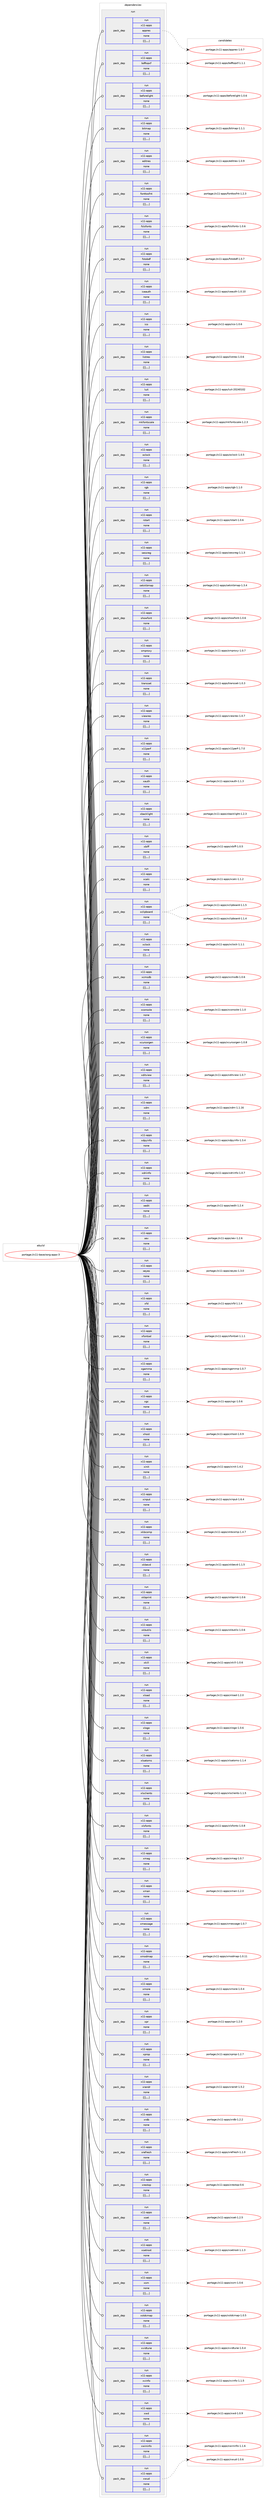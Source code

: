 digraph prolog {

# *************
# Graph options
# *************

newrank=true;
concentrate=true;
compound=true;
graph [rankdir=LR,fontname=Helvetica,fontsize=10,ranksep=1.5];#, ranksep=2.5, nodesep=0.2];
edge  [arrowhead=vee];
node  [fontname=Helvetica,fontsize=10];

# **********
# The ebuild
# **********

subgraph cluster_leftcol {
color=gray;
label=<<i>ebuild</i>>;
id [label="portage://x11-base/xorg-apps-3", color=red, width=4, href="../x11-base/xorg-apps-3.svg"];
}

# ****************
# The dependencies
# ****************

subgraph cluster_midcol {
color=gray;
label=<<i>dependencies</i>>;
subgraph cluster_compile {
fillcolor="#eeeeee";
style=filled;
label=<<i>compile</i>>;
}
subgraph cluster_compileandrun {
fillcolor="#eeeeee";
style=filled;
label=<<i>compile and run</i>>;
}
subgraph cluster_run {
fillcolor="#eeeeee";
style=filled;
label=<<i>run</i>>;
subgraph pack344546 {
dependency474247 [label=<<TABLE BORDER="0" CELLBORDER="1" CELLSPACING="0" CELLPADDING="4" WIDTH="220"><TR><TD ROWSPAN="6" CELLPADDING="30">pack_dep</TD></TR><TR><TD WIDTH="110">run</TD></TR><TR><TD>x11-apps</TD></TR><TR><TD>appres</TD></TR><TR><TD>none</TD></TR><TR><TD>[[],,,,]</TD></TR></TABLE>>, shape=none, color=blue];
}
id:e -> dependency474247:w [weight=20,style="solid",arrowhead="odot"];
subgraph pack344547 {
dependency474248 [label=<<TABLE BORDER="0" CELLBORDER="1" CELLSPACING="0" CELLPADDING="4" WIDTH="220"><TR><TD ROWSPAN="6" CELLPADDING="30">pack_dep</TD></TR><TR><TD WIDTH="110">run</TD></TR><TR><TD>x11-apps</TD></TR><TR><TD>bdftopcf</TD></TR><TR><TD>none</TD></TR><TR><TD>[[],,,,]</TD></TR></TABLE>>, shape=none, color=blue];
}
id:e -> dependency474248:w [weight=20,style="solid",arrowhead="odot"];
subgraph pack344548 {
dependency474249 [label=<<TABLE BORDER="0" CELLBORDER="1" CELLSPACING="0" CELLPADDING="4" WIDTH="220"><TR><TD ROWSPAN="6" CELLPADDING="30">pack_dep</TD></TR><TR><TD WIDTH="110">run</TD></TR><TR><TD>x11-apps</TD></TR><TR><TD>beforelight</TD></TR><TR><TD>none</TD></TR><TR><TD>[[],,,,]</TD></TR></TABLE>>, shape=none, color=blue];
}
id:e -> dependency474249:w [weight=20,style="solid",arrowhead="odot"];
subgraph pack344549 {
dependency474250 [label=<<TABLE BORDER="0" CELLBORDER="1" CELLSPACING="0" CELLPADDING="4" WIDTH="220"><TR><TD ROWSPAN="6" CELLPADDING="30">pack_dep</TD></TR><TR><TD WIDTH="110">run</TD></TR><TR><TD>x11-apps</TD></TR><TR><TD>bitmap</TD></TR><TR><TD>none</TD></TR><TR><TD>[[],,,,]</TD></TR></TABLE>>, shape=none, color=blue];
}
id:e -> dependency474250:w [weight=20,style="solid",arrowhead="odot"];
subgraph pack344550 {
dependency474251 [label=<<TABLE BORDER="0" CELLBORDER="1" CELLSPACING="0" CELLPADDING="4" WIDTH="220"><TR><TD ROWSPAN="6" CELLPADDING="30">pack_dep</TD></TR><TR><TD WIDTH="110">run</TD></TR><TR><TD>x11-apps</TD></TR><TR><TD>editres</TD></TR><TR><TD>none</TD></TR><TR><TD>[[],,,,]</TD></TR></TABLE>>, shape=none, color=blue];
}
id:e -> dependency474251:w [weight=20,style="solid",arrowhead="odot"];
subgraph pack344551 {
dependency474252 [label=<<TABLE BORDER="0" CELLBORDER="1" CELLSPACING="0" CELLPADDING="4" WIDTH="220"><TR><TD ROWSPAN="6" CELLPADDING="30">pack_dep</TD></TR><TR><TD WIDTH="110">run</TD></TR><TR><TD>x11-apps</TD></TR><TR><TD>fonttosfnt</TD></TR><TR><TD>none</TD></TR><TR><TD>[[],,,,]</TD></TR></TABLE>>, shape=none, color=blue];
}
id:e -> dependency474252:w [weight=20,style="solid",arrowhead="odot"];
subgraph pack344552 {
dependency474253 [label=<<TABLE BORDER="0" CELLBORDER="1" CELLSPACING="0" CELLPADDING="4" WIDTH="220"><TR><TD ROWSPAN="6" CELLPADDING="30">pack_dep</TD></TR><TR><TD WIDTH="110">run</TD></TR><TR><TD>x11-apps</TD></TR><TR><TD>fslsfonts</TD></TR><TR><TD>none</TD></TR><TR><TD>[[],,,,]</TD></TR></TABLE>>, shape=none, color=blue];
}
id:e -> dependency474253:w [weight=20,style="solid",arrowhead="odot"];
subgraph pack344553 {
dependency474254 [label=<<TABLE BORDER="0" CELLBORDER="1" CELLSPACING="0" CELLPADDING="4" WIDTH="220"><TR><TD ROWSPAN="6" CELLPADDING="30">pack_dep</TD></TR><TR><TD WIDTH="110">run</TD></TR><TR><TD>x11-apps</TD></TR><TR><TD>fstobdf</TD></TR><TR><TD>none</TD></TR><TR><TD>[[],,,,]</TD></TR></TABLE>>, shape=none, color=blue];
}
id:e -> dependency474254:w [weight=20,style="solid",arrowhead="odot"];
subgraph pack344554 {
dependency474255 [label=<<TABLE BORDER="0" CELLBORDER="1" CELLSPACING="0" CELLPADDING="4" WIDTH="220"><TR><TD ROWSPAN="6" CELLPADDING="30">pack_dep</TD></TR><TR><TD WIDTH="110">run</TD></TR><TR><TD>x11-apps</TD></TR><TR><TD>iceauth</TD></TR><TR><TD>none</TD></TR><TR><TD>[[],,,,]</TD></TR></TABLE>>, shape=none, color=blue];
}
id:e -> dependency474255:w [weight=20,style="solid",arrowhead="odot"];
subgraph pack344555 {
dependency474256 [label=<<TABLE BORDER="0" CELLBORDER="1" CELLSPACING="0" CELLPADDING="4" WIDTH="220"><TR><TD ROWSPAN="6" CELLPADDING="30">pack_dep</TD></TR><TR><TD WIDTH="110">run</TD></TR><TR><TD>x11-apps</TD></TR><TR><TD>ico</TD></TR><TR><TD>none</TD></TR><TR><TD>[[],,,,]</TD></TR></TABLE>>, shape=none, color=blue];
}
id:e -> dependency474256:w [weight=20,style="solid",arrowhead="odot"];
subgraph pack344556 {
dependency474257 [label=<<TABLE BORDER="0" CELLBORDER="1" CELLSPACING="0" CELLPADDING="4" WIDTH="220"><TR><TD ROWSPAN="6" CELLPADDING="30">pack_dep</TD></TR><TR><TD WIDTH="110">run</TD></TR><TR><TD>x11-apps</TD></TR><TR><TD>listres</TD></TR><TR><TD>none</TD></TR><TR><TD>[[],,,,]</TD></TR></TABLE>>, shape=none, color=blue];
}
id:e -> dependency474257:w [weight=20,style="solid",arrowhead="odot"];
subgraph pack344557 {
dependency474258 [label=<<TABLE BORDER="0" CELLBORDER="1" CELLSPACING="0" CELLPADDING="4" WIDTH="220"><TR><TD ROWSPAN="6" CELLPADDING="30">pack_dep</TD></TR><TR><TD WIDTH="110">run</TD></TR><TR><TD>x11-apps</TD></TR><TR><TD>luit</TD></TR><TR><TD>none</TD></TR><TR><TD>[[],,,,]</TD></TR></TABLE>>, shape=none, color=blue];
}
id:e -> dependency474258:w [weight=20,style="solid",arrowhead="odot"];
subgraph pack344558 {
dependency474259 [label=<<TABLE BORDER="0" CELLBORDER="1" CELLSPACING="0" CELLPADDING="4" WIDTH="220"><TR><TD ROWSPAN="6" CELLPADDING="30">pack_dep</TD></TR><TR><TD WIDTH="110">run</TD></TR><TR><TD>x11-apps</TD></TR><TR><TD>mkfontscale</TD></TR><TR><TD>none</TD></TR><TR><TD>[[],,,,]</TD></TR></TABLE>>, shape=none, color=blue];
}
id:e -> dependency474259:w [weight=20,style="solid",arrowhead="odot"];
subgraph pack344559 {
dependency474260 [label=<<TABLE BORDER="0" CELLBORDER="1" CELLSPACING="0" CELLPADDING="4" WIDTH="220"><TR><TD ROWSPAN="6" CELLPADDING="30">pack_dep</TD></TR><TR><TD WIDTH="110">run</TD></TR><TR><TD>x11-apps</TD></TR><TR><TD>oclock</TD></TR><TR><TD>none</TD></TR><TR><TD>[[],,,,]</TD></TR></TABLE>>, shape=none, color=blue];
}
id:e -> dependency474260:w [weight=20,style="solid",arrowhead="odot"];
subgraph pack344560 {
dependency474261 [label=<<TABLE BORDER="0" CELLBORDER="1" CELLSPACING="0" CELLPADDING="4" WIDTH="220"><TR><TD ROWSPAN="6" CELLPADDING="30">pack_dep</TD></TR><TR><TD WIDTH="110">run</TD></TR><TR><TD>x11-apps</TD></TR><TR><TD>rgb</TD></TR><TR><TD>none</TD></TR><TR><TD>[[],,,,]</TD></TR></TABLE>>, shape=none, color=blue];
}
id:e -> dependency474261:w [weight=20,style="solid",arrowhead="odot"];
subgraph pack344561 {
dependency474262 [label=<<TABLE BORDER="0" CELLBORDER="1" CELLSPACING="0" CELLPADDING="4" WIDTH="220"><TR><TD ROWSPAN="6" CELLPADDING="30">pack_dep</TD></TR><TR><TD WIDTH="110">run</TD></TR><TR><TD>x11-apps</TD></TR><TR><TD>rstart</TD></TR><TR><TD>none</TD></TR><TR><TD>[[],,,,]</TD></TR></TABLE>>, shape=none, color=blue];
}
id:e -> dependency474262:w [weight=20,style="solid",arrowhead="odot"];
subgraph pack344562 {
dependency474263 [label=<<TABLE BORDER="0" CELLBORDER="1" CELLSPACING="0" CELLPADDING="4" WIDTH="220"><TR><TD ROWSPAN="6" CELLPADDING="30">pack_dep</TD></TR><TR><TD WIDTH="110">run</TD></TR><TR><TD>x11-apps</TD></TR><TR><TD>sessreg</TD></TR><TR><TD>none</TD></TR><TR><TD>[[],,,,]</TD></TR></TABLE>>, shape=none, color=blue];
}
id:e -> dependency474263:w [weight=20,style="solid",arrowhead="odot"];
subgraph pack344563 {
dependency474264 [label=<<TABLE BORDER="0" CELLBORDER="1" CELLSPACING="0" CELLPADDING="4" WIDTH="220"><TR><TD ROWSPAN="6" CELLPADDING="30">pack_dep</TD></TR><TR><TD WIDTH="110">run</TD></TR><TR><TD>x11-apps</TD></TR><TR><TD>setxkbmap</TD></TR><TR><TD>none</TD></TR><TR><TD>[[],,,,]</TD></TR></TABLE>>, shape=none, color=blue];
}
id:e -> dependency474264:w [weight=20,style="solid",arrowhead="odot"];
subgraph pack344564 {
dependency474265 [label=<<TABLE BORDER="0" CELLBORDER="1" CELLSPACING="0" CELLPADDING="4" WIDTH="220"><TR><TD ROWSPAN="6" CELLPADDING="30">pack_dep</TD></TR><TR><TD WIDTH="110">run</TD></TR><TR><TD>x11-apps</TD></TR><TR><TD>showfont</TD></TR><TR><TD>none</TD></TR><TR><TD>[[],,,,]</TD></TR></TABLE>>, shape=none, color=blue];
}
id:e -> dependency474265:w [weight=20,style="solid",arrowhead="odot"];
subgraph pack344565 {
dependency474266 [label=<<TABLE BORDER="0" CELLBORDER="1" CELLSPACING="0" CELLPADDING="4" WIDTH="220"><TR><TD ROWSPAN="6" CELLPADDING="30">pack_dep</TD></TR><TR><TD WIDTH="110">run</TD></TR><TR><TD>x11-apps</TD></TR><TR><TD>smproxy</TD></TR><TR><TD>none</TD></TR><TR><TD>[[],,,,]</TD></TR></TABLE>>, shape=none, color=blue];
}
id:e -> dependency474266:w [weight=20,style="solid",arrowhead="odot"];
subgraph pack344566 {
dependency474267 [label=<<TABLE BORDER="0" CELLBORDER="1" CELLSPACING="0" CELLPADDING="4" WIDTH="220"><TR><TD ROWSPAN="6" CELLPADDING="30">pack_dep</TD></TR><TR><TD WIDTH="110">run</TD></TR><TR><TD>x11-apps</TD></TR><TR><TD>transset</TD></TR><TR><TD>none</TD></TR><TR><TD>[[],,,,]</TD></TR></TABLE>>, shape=none, color=blue];
}
id:e -> dependency474267:w [weight=20,style="solid",arrowhead="odot"];
subgraph pack344567 {
dependency474268 [label=<<TABLE BORDER="0" CELLBORDER="1" CELLSPACING="0" CELLPADDING="4" WIDTH="220"><TR><TD ROWSPAN="6" CELLPADDING="30">pack_dep</TD></TR><TR><TD WIDTH="110">run</TD></TR><TR><TD>x11-apps</TD></TR><TR><TD>viewres</TD></TR><TR><TD>none</TD></TR><TR><TD>[[],,,,]</TD></TR></TABLE>>, shape=none, color=blue];
}
id:e -> dependency474268:w [weight=20,style="solid",arrowhead="odot"];
subgraph pack344568 {
dependency474269 [label=<<TABLE BORDER="0" CELLBORDER="1" CELLSPACING="0" CELLPADDING="4" WIDTH="220"><TR><TD ROWSPAN="6" CELLPADDING="30">pack_dep</TD></TR><TR><TD WIDTH="110">run</TD></TR><TR><TD>x11-apps</TD></TR><TR><TD>x11perf</TD></TR><TR><TD>none</TD></TR><TR><TD>[[],,,,]</TD></TR></TABLE>>, shape=none, color=blue];
}
id:e -> dependency474269:w [weight=20,style="solid",arrowhead="odot"];
subgraph pack344569 {
dependency474270 [label=<<TABLE BORDER="0" CELLBORDER="1" CELLSPACING="0" CELLPADDING="4" WIDTH="220"><TR><TD ROWSPAN="6" CELLPADDING="30">pack_dep</TD></TR><TR><TD WIDTH="110">run</TD></TR><TR><TD>x11-apps</TD></TR><TR><TD>xauth</TD></TR><TR><TD>none</TD></TR><TR><TD>[[],,,,]</TD></TR></TABLE>>, shape=none, color=blue];
}
id:e -> dependency474270:w [weight=20,style="solid",arrowhead="odot"];
subgraph pack344570 {
dependency474271 [label=<<TABLE BORDER="0" CELLBORDER="1" CELLSPACING="0" CELLPADDING="4" WIDTH="220"><TR><TD ROWSPAN="6" CELLPADDING="30">pack_dep</TD></TR><TR><TD WIDTH="110">run</TD></TR><TR><TD>x11-apps</TD></TR><TR><TD>xbacklight</TD></TR><TR><TD>none</TD></TR><TR><TD>[[],,,,]</TD></TR></TABLE>>, shape=none, color=blue];
}
id:e -> dependency474271:w [weight=20,style="solid",arrowhead="odot"];
subgraph pack344571 {
dependency474272 [label=<<TABLE BORDER="0" CELLBORDER="1" CELLSPACING="0" CELLPADDING="4" WIDTH="220"><TR><TD ROWSPAN="6" CELLPADDING="30">pack_dep</TD></TR><TR><TD WIDTH="110">run</TD></TR><TR><TD>x11-apps</TD></TR><TR><TD>xbiff</TD></TR><TR><TD>none</TD></TR><TR><TD>[[],,,,]</TD></TR></TABLE>>, shape=none, color=blue];
}
id:e -> dependency474272:w [weight=20,style="solid",arrowhead="odot"];
subgraph pack344572 {
dependency474273 [label=<<TABLE BORDER="0" CELLBORDER="1" CELLSPACING="0" CELLPADDING="4" WIDTH="220"><TR><TD ROWSPAN="6" CELLPADDING="30">pack_dep</TD></TR><TR><TD WIDTH="110">run</TD></TR><TR><TD>x11-apps</TD></TR><TR><TD>xcalc</TD></TR><TR><TD>none</TD></TR><TR><TD>[[],,,,]</TD></TR></TABLE>>, shape=none, color=blue];
}
id:e -> dependency474273:w [weight=20,style="solid",arrowhead="odot"];
subgraph pack344573 {
dependency474274 [label=<<TABLE BORDER="0" CELLBORDER="1" CELLSPACING="0" CELLPADDING="4" WIDTH="220"><TR><TD ROWSPAN="6" CELLPADDING="30">pack_dep</TD></TR><TR><TD WIDTH="110">run</TD></TR><TR><TD>x11-apps</TD></TR><TR><TD>xclipboard</TD></TR><TR><TD>none</TD></TR><TR><TD>[[],,,,]</TD></TR></TABLE>>, shape=none, color=blue];
}
id:e -> dependency474274:w [weight=20,style="solid",arrowhead="odot"];
subgraph pack344574 {
dependency474275 [label=<<TABLE BORDER="0" CELLBORDER="1" CELLSPACING="0" CELLPADDING="4" WIDTH="220"><TR><TD ROWSPAN="6" CELLPADDING="30">pack_dep</TD></TR><TR><TD WIDTH="110">run</TD></TR><TR><TD>x11-apps</TD></TR><TR><TD>xclock</TD></TR><TR><TD>none</TD></TR><TR><TD>[[],,,,]</TD></TR></TABLE>>, shape=none, color=blue];
}
id:e -> dependency474275:w [weight=20,style="solid",arrowhead="odot"];
subgraph pack344575 {
dependency474276 [label=<<TABLE BORDER="0" CELLBORDER="1" CELLSPACING="0" CELLPADDING="4" WIDTH="220"><TR><TD ROWSPAN="6" CELLPADDING="30">pack_dep</TD></TR><TR><TD WIDTH="110">run</TD></TR><TR><TD>x11-apps</TD></TR><TR><TD>xcmsdb</TD></TR><TR><TD>none</TD></TR><TR><TD>[[],,,,]</TD></TR></TABLE>>, shape=none, color=blue];
}
id:e -> dependency474276:w [weight=20,style="solid",arrowhead="odot"];
subgraph pack344576 {
dependency474277 [label=<<TABLE BORDER="0" CELLBORDER="1" CELLSPACING="0" CELLPADDING="4" WIDTH="220"><TR><TD ROWSPAN="6" CELLPADDING="30">pack_dep</TD></TR><TR><TD WIDTH="110">run</TD></TR><TR><TD>x11-apps</TD></TR><TR><TD>xconsole</TD></TR><TR><TD>none</TD></TR><TR><TD>[[],,,,]</TD></TR></TABLE>>, shape=none, color=blue];
}
id:e -> dependency474277:w [weight=20,style="solid",arrowhead="odot"];
subgraph pack344577 {
dependency474278 [label=<<TABLE BORDER="0" CELLBORDER="1" CELLSPACING="0" CELLPADDING="4" WIDTH="220"><TR><TD ROWSPAN="6" CELLPADDING="30">pack_dep</TD></TR><TR><TD WIDTH="110">run</TD></TR><TR><TD>x11-apps</TD></TR><TR><TD>xcursorgen</TD></TR><TR><TD>none</TD></TR><TR><TD>[[],,,,]</TD></TR></TABLE>>, shape=none, color=blue];
}
id:e -> dependency474278:w [weight=20,style="solid",arrowhead="odot"];
subgraph pack344578 {
dependency474279 [label=<<TABLE BORDER="0" CELLBORDER="1" CELLSPACING="0" CELLPADDING="4" WIDTH="220"><TR><TD ROWSPAN="6" CELLPADDING="30">pack_dep</TD></TR><TR><TD WIDTH="110">run</TD></TR><TR><TD>x11-apps</TD></TR><TR><TD>xditview</TD></TR><TR><TD>none</TD></TR><TR><TD>[[],,,,]</TD></TR></TABLE>>, shape=none, color=blue];
}
id:e -> dependency474279:w [weight=20,style="solid",arrowhead="odot"];
subgraph pack344579 {
dependency474280 [label=<<TABLE BORDER="0" CELLBORDER="1" CELLSPACING="0" CELLPADDING="4" WIDTH="220"><TR><TD ROWSPAN="6" CELLPADDING="30">pack_dep</TD></TR><TR><TD WIDTH="110">run</TD></TR><TR><TD>x11-apps</TD></TR><TR><TD>xdm</TD></TR><TR><TD>none</TD></TR><TR><TD>[[],,,,]</TD></TR></TABLE>>, shape=none, color=blue];
}
id:e -> dependency474280:w [weight=20,style="solid",arrowhead="odot"];
subgraph pack344580 {
dependency474281 [label=<<TABLE BORDER="0" CELLBORDER="1" CELLSPACING="0" CELLPADDING="4" WIDTH="220"><TR><TD ROWSPAN="6" CELLPADDING="30">pack_dep</TD></TR><TR><TD WIDTH="110">run</TD></TR><TR><TD>x11-apps</TD></TR><TR><TD>xdpyinfo</TD></TR><TR><TD>none</TD></TR><TR><TD>[[],,,,]</TD></TR></TABLE>>, shape=none, color=blue];
}
id:e -> dependency474281:w [weight=20,style="solid",arrowhead="odot"];
subgraph pack344581 {
dependency474282 [label=<<TABLE BORDER="0" CELLBORDER="1" CELLSPACING="0" CELLPADDING="4" WIDTH="220"><TR><TD ROWSPAN="6" CELLPADDING="30">pack_dep</TD></TR><TR><TD WIDTH="110">run</TD></TR><TR><TD>x11-apps</TD></TR><TR><TD>xdriinfo</TD></TR><TR><TD>none</TD></TR><TR><TD>[[],,,,]</TD></TR></TABLE>>, shape=none, color=blue];
}
id:e -> dependency474282:w [weight=20,style="solid",arrowhead="odot"];
subgraph pack344582 {
dependency474283 [label=<<TABLE BORDER="0" CELLBORDER="1" CELLSPACING="0" CELLPADDING="4" WIDTH="220"><TR><TD ROWSPAN="6" CELLPADDING="30">pack_dep</TD></TR><TR><TD WIDTH="110">run</TD></TR><TR><TD>x11-apps</TD></TR><TR><TD>xedit</TD></TR><TR><TD>none</TD></TR><TR><TD>[[],,,,]</TD></TR></TABLE>>, shape=none, color=blue];
}
id:e -> dependency474283:w [weight=20,style="solid",arrowhead="odot"];
subgraph pack344583 {
dependency474284 [label=<<TABLE BORDER="0" CELLBORDER="1" CELLSPACING="0" CELLPADDING="4" WIDTH="220"><TR><TD ROWSPAN="6" CELLPADDING="30">pack_dep</TD></TR><TR><TD WIDTH="110">run</TD></TR><TR><TD>x11-apps</TD></TR><TR><TD>xev</TD></TR><TR><TD>none</TD></TR><TR><TD>[[],,,,]</TD></TR></TABLE>>, shape=none, color=blue];
}
id:e -> dependency474284:w [weight=20,style="solid",arrowhead="odot"];
subgraph pack344584 {
dependency474285 [label=<<TABLE BORDER="0" CELLBORDER="1" CELLSPACING="0" CELLPADDING="4" WIDTH="220"><TR><TD ROWSPAN="6" CELLPADDING="30">pack_dep</TD></TR><TR><TD WIDTH="110">run</TD></TR><TR><TD>x11-apps</TD></TR><TR><TD>xeyes</TD></TR><TR><TD>none</TD></TR><TR><TD>[[],,,,]</TD></TR></TABLE>>, shape=none, color=blue];
}
id:e -> dependency474285:w [weight=20,style="solid",arrowhead="odot"];
subgraph pack344585 {
dependency474286 [label=<<TABLE BORDER="0" CELLBORDER="1" CELLSPACING="0" CELLPADDING="4" WIDTH="220"><TR><TD ROWSPAN="6" CELLPADDING="30">pack_dep</TD></TR><TR><TD WIDTH="110">run</TD></TR><TR><TD>x11-apps</TD></TR><TR><TD>xfd</TD></TR><TR><TD>none</TD></TR><TR><TD>[[],,,,]</TD></TR></TABLE>>, shape=none, color=blue];
}
id:e -> dependency474286:w [weight=20,style="solid",arrowhead="odot"];
subgraph pack344586 {
dependency474287 [label=<<TABLE BORDER="0" CELLBORDER="1" CELLSPACING="0" CELLPADDING="4" WIDTH="220"><TR><TD ROWSPAN="6" CELLPADDING="30">pack_dep</TD></TR><TR><TD WIDTH="110">run</TD></TR><TR><TD>x11-apps</TD></TR><TR><TD>xfontsel</TD></TR><TR><TD>none</TD></TR><TR><TD>[[],,,,]</TD></TR></TABLE>>, shape=none, color=blue];
}
id:e -> dependency474287:w [weight=20,style="solid",arrowhead="odot"];
subgraph pack344587 {
dependency474288 [label=<<TABLE BORDER="0" CELLBORDER="1" CELLSPACING="0" CELLPADDING="4" WIDTH="220"><TR><TD ROWSPAN="6" CELLPADDING="30">pack_dep</TD></TR><TR><TD WIDTH="110">run</TD></TR><TR><TD>x11-apps</TD></TR><TR><TD>xgamma</TD></TR><TR><TD>none</TD></TR><TR><TD>[[],,,,]</TD></TR></TABLE>>, shape=none, color=blue];
}
id:e -> dependency474288:w [weight=20,style="solid",arrowhead="odot"];
subgraph pack344588 {
dependency474289 [label=<<TABLE BORDER="0" CELLBORDER="1" CELLSPACING="0" CELLPADDING="4" WIDTH="220"><TR><TD ROWSPAN="6" CELLPADDING="30">pack_dep</TD></TR><TR><TD WIDTH="110">run</TD></TR><TR><TD>x11-apps</TD></TR><TR><TD>xgc</TD></TR><TR><TD>none</TD></TR><TR><TD>[[],,,,]</TD></TR></TABLE>>, shape=none, color=blue];
}
id:e -> dependency474289:w [weight=20,style="solid",arrowhead="odot"];
subgraph pack344589 {
dependency474290 [label=<<TABLE BORDER="0" CELLBORDER="1" CELLSPACING="0" CELLPADDING="4" WIDTH="220"><TR><TD ROWSPAN="6" CELLPADDING="30">pack_dep</TD></TR><TR><TD WIDTH="110">run</TD></TR><TR><TD>x11-apps</TD></TR><TR><TD>xhost</TD></TR><TR><TD>none</TD></TR><TR><TD>[[],,,,]</TD></TR></TABLE>>, shape=none, color=blue];
}
id:e -> dependency474290:w [weight=20,style="solid",arrowhead="odot"];
subgraph pack344590 {
dependency474291 [label=<<TABLE BORDER="0" CELLBORDER="1" CELLSPACING="0" CELLPADDING="4" WIDTH="220"><TR><TD ROWSPAN="6" CELLPADDING="30">pack_dep</TD></TR><TR><TD WIDTH="110">run</TD></TR><TR><TD>x11-apps</TD></TR><TR><TD>xinit</TD></TR><TR><TD>none</TD></TR><TR><TD>[[],,,,]</TD></TR></TABLE>>, shape=none, color=blue];
}
id:e -> dependency474291:w [weight=20,style="solid",arrowhead="odot"];
subgraph pack344591 {
dependency474292 [label=<<TABLE BORDER="0" CELLBORDER="1" CELLSPACING="0" CELLPADDING="4" WIDTH="220"><TR><TD ROWSPAN="6" CELLPADDING="30">pack_dep</TD></TR><TR><TD WIDTH="110">run</TD></TR><TR><TD>x11-apps</TD></TR><TR><TD>xinput</TD></TR><TR><TD>none</TD></TR><TR><TD>[[],,,,]</TD></TR></TABLE>>, shape=none, color=blue];
}
id:e -> dependency474292:w [weight=20,style="solid",arrowhead="odot"];
subgraph pack344592 {
dependency474293 [label=<<TABLE BORDER="0" CELLBORDER="1" CELLSPACING="0" CELLPADDING="4" WIDTH="220"><TR><TD ROWSPAN="6" CELLPADDING="30">pack_dep</TD></TR><TR><TD WIDTH="110">run</TD></TR><TR><TD>x11-apps</TD></TR><TR><TD>xkbcomp</TD></TR><TR><TD>none</TD></TR><TR><TD>[[],,,,]</TD></TR></TABLE>>, shape=none, color=blue];
}
id:e -> dependency474293:w [weight=20,style="solid",arrowhead="odot"];
subgraph pack344593 {
dependency474294 [label=<<TABLE BORDER="0" CELLBORDER="1" CELLSPACING="0" CELLPADDING="4" WIDTH="220"><TR><TD ROWSPAN="6" CELLPADDING="30">pack_dep</TD></TR><TR><TD WIDTH="110">run</TD></TR><TR><TD>x11-apps</TD></TR><TR><TD>xkbevd</TD></TR><TR><TD>none</TD></TR><TR><TD>[[],,,,]</TD></TR></TABLE>>, shape=none, color=blue];
}
id:e -> dependency474294:w [weight=20,style="solid",arrowhead="odot"];
subgraph pack344594 {
dependency474295 [label=<<TABLE BORDER="0" CELLBORDER="1" CELLSPACING="0" CELLPADDING="4" WIDTH="220"><TR><TD ROWSPAN="6" CELLPADDING="30">pack_dep</TD></TR><TR><TD WIDTH="110">run</TD></TR><TR><TD>x11-apps</TD></TR><TR><TD>xkbprint</TD></TR><TR><TD>none</TD></TR><TR><TD>[[],,,,]</TD></TR></TABLE>>, shape=none, color=blue];
}
id:e -> dependency474295:w [weight=20,style="solid",arrowhead="odot"];
subgraph pack344595 {
dependency474296 [label=<<TABLE BORDER="0" CELLBORDER="1" CELLSPACING="0" CELLPADDING="4" WIDTH="220"><TR><TD ROWSPAN="6" CELLPADDING="30">pack_dep</TD></TR><TR><TD WIDTH="110">run</TD></TR><TR><TD>x11-apps</TD></TR><TR><TD>xkbutils</TD></TR><TR><TD>none</TD></TR><TR><TD>[[],,,,]</TD></TR></TABLE>>, shape=none, color=blue];
}
id:e -> dependency474296:w [weight=20,style="solid",arrowhead="odot"];
subgraph pack344596 {
dependency474297 [label=<<TABLE BORDER="0" CELLBORDER="1" CELLSPACING="0" CELLPADDING="4" WIDTH="220"><TR><TD ROWSPAN="6" CELLPADDING="30">pack_dep</TD></TR><TR><TD WIDTH="110">run</TD></TR><TR><TD>x11-apps</TD></TR><TR><TD>xkill</TD></TR><TR><TD>none</TD></TR><TR><TD>[[],,,,]</TD></TR></TABLE>>, shape=none, color=blue];
}
id:e -> dependency474297:w [weight=20,style="solid",arrowhead="odot"];
subgraph pack344597 {
dependency474298 [label=<<TABLE BORDER="0" CELLBORDER="1" CELLSPACING="0" CELLPADDING="4" WIDTH="220"><TR><TD ROWSPAN="6" CELLPADDING="30">pack_dep</TD></TR><TR><TD WIDTH="110">run</TD></TR><TR><TD>x11-apps</TD></TR><TR><TD>xload</TD></TR><TR><TD>none</TD></TR><TR><TD>[[],,,,]</TD></TR></TABLE>>, shape=none, color=blue];
}
id:e -> dependency474298:w [weight=20,style="solid",arrowhead="odot"];
subgraph pack344598 {
dependency474299 [label=<<TABLE BORDER="0" CELLBORDER="1" CELLSPACING="0" CELLPADDING="4" WIDTH="220"><TR><TD ROWSPAN="6" CELLPADDING="30">pack_dep</TD></TR><TR><TD WIDTH="110">run</TD></TR><TR><TD>x11-apps</TD></TR><TR><TD>xlogo</TD></TR><TR><TD>none</TD></TR><TR><TD>[[],,,,]</TD></TR></TABLE>>, shape=none, color=blue];
}
id:e -> dependency474299:w [weight=20,style="solid",arrowhead="odot"];
subgraph pack344599 {
dependency474300 [label=<<TABLE BORDER="0" CELLBORDER="1" CELLSPACING="0" CELLPADDING="4" WIDTH="220"><TR><TD ROWSPAN="6" CELLPADDING="30">pack_dep</TD></TR><TR><TD WIDTH="110">run</TD></TR><TR><TD>x11-apps</TD></TR><TR><TD>xlsatoms</TD></TR><TR><TD>none</TD></TR><TR><TD>[[],,,,]</TD></TR></TABLE>>, shape=none, color=blue];
}
id:e -> dependency474300:w [weight=20,style="solid",arrowhead="odot"];
subgraph pack344600 {
dependency474301 [label=<<TABLE BORDER="0" CELLBORDER="1" CELLSPACING="0" CELLPADDING="4" WIDTH="220"><TR><TD ROWSPAN="6" CELLPADDING="30">pack_dep</TD></TR><TR><TD WIDTH="110">run</TD></TR><TR><TD>x11-apps</TD></TR><TR><TD>xlsclients</TD></TR><TR><TD>none</TD></TR><TR><TD>[[],,,,]</TD></TR></TABLE>>, shape=none, color=blue];
}
id:e -> dependency474301:w [weight=20,style="solid",arrowhead="odot"];
subgraph pack344601 {
dependency474302 [label=<<TABLE BORDER="0" CELLBORDER="1" CELLSPACING="0" CELLPADDING="4" WIDTH="220"><TR><TD ROWSPAN="6" CELLPADDING="30">pack_dep</TD></TR><TR><TD WIDTH="110">run</TD></TR><TR><TD>x11-apps</TD></TR><TR><TD>xlsfonts</TD></TR><TR><TD>none</TD></TR><TR><TD>[[],,,,]</TD></TR></TABLE>>, shape=none, color=blue];
}
id:e -> dependency474302:w [weight=20,style="solid",arrowhead="odot"];
subgraph pack344602 {
dependency474303 [label=<<TABLE BORDER="0" CELLBORDER="1" CELLSPACING="0" CELLPADDING="4" WIDTH="220"><TR><TD ROWSPAN="6" CELLPADDING="30">pack_dep</TD></TR><TR><TD WIDTH="110">run</TD></TR><TR><TD>x11-apps</TD></TR><TR><TD>xmag</TD></TR><TR><TD>none</TD></TR><TR><TD>[[],,,,]</TD></TR></TABLE>>, shape=none, color=blue];
}
id:e -> dependency474303:w [weight=20,style="solid",arrowhead="odot"];
subgraph pack344603 {
dependency474304 [label=<<TABLE BORDER="0" CELLBORDER="1" CELLSPACING="0" CELLPADDING="4" WIDTH="220"><TR><TD ROWSPAN="6" CELLPADDING="30">pack_dep</TD></TR><TR><TD WIDTH="110">run</TD></TR><TR><TD>x11-apps</TD></TR><TR><TD>xman</TD></TR><TR><TD>none</TD></TR><TR><TD>[[],,,,]</TD></TR></TABLE>>, shape=none, color=blue];
}
id:e -> dependency474304:w [weight=20,style="solid",arrowhead="odot"];
subgraph pack344604 {
dependency474305 [label=<<TABLE BORDER="0" CELLBORDER="1" CELLSPACING="0" CELLPADDING="4" WIDTH="220"><TR><TD ROWSPAN="6" CELLPADDING="30">pack_dep</TD></TR><TR><TD WIDTH="110">run</TD></TR><TR><TD>x11-apps</TD></TR><TR><TD>xmessage</TD></TR><TR><TD>none</TD></TR><TR><TD>[[],,,,]</TD></TR></TABLE>>, shape=none, color=blue];
}
id:e -> dependency474305:w [weight=20,style="solid",arrowhead="odot"];
subgraph pack344605 {
dependency474306 [label=<<TABLE BORDER="0" CELLBORDER="1" CELLSPACING="0" CELLPADDING="4" WIDTH="220"><TR><TD ROWSPAN="6" CELLPADDING="30">pack_dep</TD></TR><TR><TD WIDTH="110">run</TD></TR><TR><TD>x11-apps</TD></TR><TR><TD>xmodmap</TD></TR><TR><TD>none</TD></TR><TR><TD>[[],,,,]</TD></TR></TABLE>>, shape=none, color=blue];
}
id:e -> dependency474306:w [weight=20,style="solid",arrowhead="odot"];
subgraph pack344606 {
dependency474307 [label=<<TABLE BORDER="0" CELLBORDER="1" CELLSPACING="0" CELLPADDING="4" WIDTH="220"><TR><TD ROWSPAN="6" CELLPADDING="30">pack_dep</TD></TR><TR><TD WIDTH="110">run</TD></TR><TR><TD>x11-apps</TD></TR><TR><TD>xmore</TD></TR><TR><TD>none</TD></TR><TR><TD>[[],,,,]</TD></TR></TABLE>>, shape=none, color=blue];
}
id:e -> dependency474307:w [weight=20,style="solid",arrowhead="odot"];
subgraph pack344607 {
dependency474308 [label=<<TABLE BORDER="0" CELLBORDER="1" CELLSPACING="0" CELLPADDING="4" WIDTH="220"><TR><TD ROWSPAN="6" CELLPADDING="30">pack_dep</TD></TR><TR><TD WIDTH="110">run</TD></TR><TR><TD>x11-apps</TD></TR><TR><TD>xpr</TD></TR><TR><TD>none</TD></TR><TR><TD>[[],,,,]</TD></TR></TABLE>>, shape=none, color=blue];
}
id:e -> dependency474308:w [weight=20,style="solid",arrowhead="odot"];
subgraph pack344608 {
dependency474309 [label=<<TABLE BORDER="0" CELLBORDER="1" CELLSPACING="0" CELLPADDING="4" WIDTH="220"><TR><TD ROWSPAN="6" CELLPADDING="30">pack_dep</TD></TR><TR><TD WIDTH="110">run</TD></TR><TR><TD>x11-apps</TD></TR><TR><TD>xprop</TD></TR><TR><TD>none</TD></TR><TR><TD>[[],,,,]</TD></TR></TABLE>>, shape=none, color=blue];
}
id:e -> dependency474309:w [weight=20,style="solid",arrowhead="odot"];
subgraph pack344609 {
dependency474310 [label=<<TABLE BORDER="0" CELLBORDER="1" CELLSPACING="0" CELLPADDING="4" WIDTH="220"><TR><TD ROWSPAN="6" CELLPADDING="30">pack_dep</TD></TR><TR><TD WIDTH="110">run</TD></TR><TR><TD>x11-apps</TD></TR><TR><TD>xrandr</TD></TR><TR><TD>none</TD></TR><TR><TD>[[],,,,]</TD></TR></TABLE>>, shape=none, color=blue];
}
id:e -> dependency474310:w [weight=20,style="solid",arrowhead="odot"];
subgraph pack344610 {
dependency474311 [label=<<TABLE BORDER="0" CELLBORDER="1" CELLSPACING="0" CELLPADDING="4" WIDTH="220"><TR><TD ROWSPAN="6" CELLPADDING="30">pack_dep</TD></TR><TR><TD WIDTH="110">run</TD></TR><TR><TD>x11-apps</TD></TR><TR><TD>xrdb</TD></TR><TR><TD>none</TD></TR><TR><TD>[[],,,,]</TD></TR></TABLE>>, shape=none, color=blue];
}
id:e -> dependency474311:w [weight=20,style="solid",arrowhead="odot"];
subgraph pack344611 {
dependency474312 [label=<<TABLE BORDER="0" CELLBORDER="1" CELLSPACING="0" CELLPADDING="4" WIDTH="220"><TR><TD ROWSPAN="6" CELLPADDING="30">pack_dep</TD></TR><TR><TD WIDTH="110">run</TD></TR><TR><TD>x11-apps</TD></TR><TR><TD>xrefresh</TD></TR><TR><TD>none</TD></TR><TR><TD>[[],,,,]</TD></TR></TABLE>>, shape=none, color=blue];
}
id:e -> dependency474312:w [weight=20,style="solid",arrowhead="odot"];
subgraph pack344612 {
dependency474313 [label=<<TABLE BORDER="0" CELLBORDER="1" CELLSPACING="0" CELLPADDING="4" WIDTH="220"><TR><TD ROWSPAN="6" CELLPADDING="30">pack_dep</TD></TR><TR><TD WIDTH="110">run</TD></TR><TR><TD>x11-apps</TD></TR><TR><TD>xrestop</TD></TR><TR><TD>none</TD></TR><TR><TD>[[],,,,]</TD></TR></TABLE>>, shape=none, color=blue];
}
id:e -> dependency474313:w [weight=20,style="solid",arrowhead="odot"];
subgraph pack344613 {
dependency474314 [label=<<TABLE BORDER="0" CELLBORDER="1" CELLSPACING="0" CELLPADDING="4" WIDTH="220"><TR><TD ROWSPAN="6" CELLPADDING="30">pack_dep</TD></TR><TR><TD WIDTH="110">run</TD></TR><TR><TD>x11-apps</TD></TR><TR><TD>xset</TD></TR><TR><TD>none</TD></TR><TR><TD>[[],,,,]</TD></TR></TABLE>>, shape=none, color=blue];
}
id:e -> dependency474314:w [weight=20,style="solid",arrowhead="odot"];
subgraph pack344614 {
dependency474315 [label=<<TABLE BORDER="0" CELLBORDER="1" CELLSPACING="0" CELLPADDING="4" WIDTH="220"><TR><TD ROWSPAN="6" CELLPADDING="30">pack_dep</TD></TR><TR><TD WIDTH="110">run</TD></TR><TR><TD>x11-apps</TD></TR><TR><TD>xsetroot</TD></TR><TR><TD>none</TD></TR><TR><TD>[[],,,,]</TD></TR></TABLE>>, shape=none, color=blue];
}
id:e -> dependency474315:w [weight=20,style="solid",arrowhead="odot"];
subgraph pack344615 {
dependency474316 [label=<<TABLE BORDER="0" CELLBORDER="1" CELLSPACING="0" CELLPADDING="4" WIDTH="220"><TR><TD ROWSPAN="6" CELLPADDING="30">pack_dep</TD></TR><TR><TD WIDTH="110">run</TD></TR><TR><TD>x11-apps</TD></TR><TR><TD>xsm</TD></TR><TR><TD>none</TD></TR><TR><TD>[[],,,,]</TD></TR></TABLE>>, shape=none, color=blue];
}
id:e -> dependency474316:w [weight=20,style="solid",arrowhead="odot"];
subgraph pack344616 {
dependency474317 [label=<<TABLE BORDER="0" CELLBORDER="1" CELLSPACING="0" CELLPADDING="4" WIDTH="220"><TR><TD ROWSPAN="6" CELLPADDING="30">pack_dep</TD></TR><TR><TD WIDTH="110">run</TD></TR><TR><TD>x11-apps</TD></TR><TR><TD>xstdcmap</TD></TR><TR><TD>none</TD></TR><TR><TD>[[],,,,]</TD></TR></TABLE>>, shape=none, color=blue];
}
id:e -> dependency474317:w [weight=20,style="solid",arrowhead="odot"];
subgraph pack344617 {
dependency474318 [label=<<TABLE BORDER="0" CELLBORDER="1" CELLSPACING="0" CELLPADDING="4" WIDTH="220"><TR><TD ROWSPAN="6" CELLPADDING="30">pack_dep</TD></TR><TR><TD WIDTH="110">run</TD></TR><TR><TD>x11-apps</TD></TR><TR><TD>xvidtune</TD></TR><TR><TD>none</TD></TR><TR><TD>[[],,,,]</TD></TR></TABLE>>, shape=none, color=blue];
}
id:e -> dependency474318:w [weight=20,style="solid",arrowhead="odot"];
subgraph pack344618 {
dependency474319 [label=<<TABLE BORDER="0" CELLBORDER="1" CELLSPACING="0" CELLPADDING="4" WIDTH="220"><TR><TD ROWSPAN="6" CELLPADDING="30">pack_dep</TD></TR><TR><TD WIDTH="110">run</TD></TR><TR><TD>x11-apps</TD></TR><TR><TD>xvinfo</TD></TR><TR><TD>none</TD></TR><TR><TD>[[],,,,]</TD></TR></TABLE>>, shape=none, color=blue];
}
id:e -> dependency474319:w [weight=20,style="solid",arrowhead="odot"];
subgraph pack344619 {
dependency474320 [label=<<TABLE BORDER="0" CELLBORDER="1" CELLSPACING="0" CELLPADDING="4" WIDTH="220"><TR><TD ROWSPAN="6" CELLPADDING="30">pack_dep</TD></TR><TR><TD WIDTH="110">run</TD></TR><TR><TD>x11-apps</TD></TR><TR><TD>xwd</TD></TR><TR><TD>none</TD></TR><TR><TD>[[],,,,]</TD></TR></TABLE>>, shape=none, color=blue];
}
id:e -> dependency474320:w [weight=20,style="solid",arrowhead="odot"];
subgraph pack344620 {
dependency474321 [label=<<TABLE BORDER="0" CELLBORDER="1" CELLSPACING="0" CELLPADDING="4" WIDTH="220"><TR><TD ROWSPAN="6" CELLPADDING="30">pack_dep</TD></TR><TR><TD WIDTH="110">run</TD></TR><TR><TD>x11-apps</TD></TR><TR><TD>xwininfo</TD></TR><TR><TD>none</TD></TR><TR><TD>[[],,,,]</TD></TR></TABLE>>, shape=none, color=blue];
}
id:e -> dependency474321:w [weight=20,style="solid",arrowhead="odot"];
subgraph pack344621 {
dependency474322 [label=<<TABLE BORDER="0" CELLBORDER="1" CELLSPACING="0" CELLPADDING="4" WIDTH="220"><TR><TD ROWSPAN="6" CELLPADDING="30">pack_dep</TD></TR><TR><TD WIDTH="110">run</TD></TR><TR><TD>x11-apps</TD></TR><TR><TD>xwud</TD></TR><TR><TD>none</TD></TR><TR><TD>[[],,,,]</TD></TR></TABLE>>, shape=none, color=blue];
}
id:e -> dependency474322:w [weight=20,style="solid",arrowhead="odot"];
}
}

# **************
# The candidates
# **************

subgraph cluster_choices {
rank=same;
color=gray;
label=<<i>candidates</i>>;

subgraph choice344546 {
color=black;
nodesep=1;
choice120494945971121121154797112112114101115454946484655 [label="portage://x11-apps/appres-1.0.7", color=red, width=4,href="../x11-apps/appres-1.0.7.svg"];
dependency474247:e -> choice120494945971121121154797112112114101115454946484655:w [style=dotted,weight="100"];
}
subgraph choice344547 {
color=black;
nodesep=1;
choice12049494597112112115479810010211611111299102454946494649 [label="portage://x11-apps/bdftopcf-1.1.1", color=red, width=4,href="../x11-apps/bdftopcf-1.1.1.svg"];
dependency474248:e -> choice12049494597112112115479810010211611111299102454946494649:w [style=dotted,weight="100"];
}
subgraph choice344548 {
color=black;
nodesep=1;
choice120494945971121121154798101102111114101108105103104116454946484654 [label="portage://x11-apps/beforelight-1.0.6", color=red, width=4,href="../x11-apps/beforelight-1.0.6.svg"];
dependency474249:e -> choice120494945971121121154798101102111114101108105103104116454946484654:w [style=dotted,weight="100"];
}
subgraph choice344549 {
color=black;
nodesep=1;
choice12049494597112112115479810511610997112454946494649 [label="portage://x11-apps/bitmap-1.1.1", color=red, width=4,href="../x11-apps/bitmap-1.1.1.svg"];
dependency474250:e -> choice12049494597112112115479810511610997112454946494649:w [style=dotted,weight="100"];
}
subgraph choice344550 {
color=black;
nodesep=1;
choice1204949459711211211547101100105116114101115454946484657 [label="portage://x11-apps/editres-1.0.9", color=red, width=4,href="../x11-apps/editres-1.0.9.svg"];
dependency474251:e -> choice1204949459711211211547101100105116114101115454946484657:w [style=dotted,weight="100"];
}
subgraph choice344551 {
color=black;
nodesep=1;
choice1204949459711211211547102111110116116111115102110116454946504651 [label="portage://x11-apps/fonttosfnt-1.2.3", color=red, width=4,href="../x11-apps/fonttosfnt-1.2.3.svg"];
dependency474252:e -> choice1204949459711211211547102111110116116111115102110116454946504651:w [style=dotted,weight="100"];
}
subgraph choice344552 {
color=black;
nodesep=1;
choice1204949459711211211547102115108115102111110116115454946484654 [label="portage://x11-apps/fslsfonts-1.0.6", color=red, width=4,href="../x11-apps/fslsfonts-1.0.6.svg"];
dependency474253:e -> choice1204949459711211211547102115108115102111110116115454946484654:w [style=dotted,weight="100"];
}
subgraph choice344553 {
color=black;
nodesep=1;
choice120494945971121121154710211511611198100102454946484655 [label="portage://x11-apps/fstobdf-1.0.7", color=red, width=4,href="../x11-apps/fstobdf-1.0.7.svg"];
dependency474254:e -> choice120494945971121121154710211511611198100102454946484655:w [style=dotted,weight="100"];
}
subgraph choice344554 {
color=black;
nodesep=1;
choice1204949459711211211547105991019711711610445494648464948 [label="portage://x11-apps/iceauth-1.0.10", color=red, width=4,href="../x11-apps/iceauth-1.0.10.svg"];
dependency474255:e -> choice1204949459711211211547105991019711711610445494648464948:w [style=dotted,weight="100"];
}
subgraph choice344555 {
color=black;
nodesep=1;
choice120494945971121121154710599111454946484654 [label="portage://x11-apps/ico-1.0.6", color=red, width=4,href="../x11-apps/ico-1.0.6.svg"];
dependency474256:e -> choice120494945971121121154710599111454946484654:w [style=dotted,weight="100"];
}
subgraph choice344556 {
color=black;
nodesep=1;
choice1204949459711211211547108105115116114101115454946484654 [label="portage://x11-apps/listres-1.0.6", color=red, width=4,href="../x11-apps/listres-1.0.6.svg"];
dependency474257:e -> choice1204949459711211211547108105115116114101115454946484654:w [style=dotted,weight="100"];
}
subgraph choice344557 {
color=black;
nodesep=1;
choice1204949459711211211547108117105116455048505248494850 [label="portage://x11-apps/luit-20240102", color=red, width=4,href="../x11-apps/luit-20240102.svg"];
dependency474258:e -> choice1204949459711211211547108117105116455048505248494850:w [style=dotted,weight="100"];
}
subgraph choice344558 {
color=black;
nodesep=1;
choice12049494597112112115471091071021111101161159997108101454946504651 [label="portage://x11-apps/mkfontscale-1.2.3", color=red, width=4,href="../x11-apps/mkfontscale-1.2.3.svg"];
dependency474259:e -> choice12049494597112112115471091071021111101161159997108101454946504651:w [style=dotted,weight="100"];
}
subgraph choice344559 {
color=black;
nodesep=1;
choice12049494597112112115471119910811199107454946484653 [label="portage://x11-apps/oclock-1.0.5", color=red, width=4,href="../x11-apps/oclock-1.0.5.svg"];
dependency474260:e -> choice12049494597112112115471119910811199107454946484653:w [style=dotted,weight="100"];
}
subgraph choice344560 {
color=black;
nodesep=1;
choice120494945971121121154711410398454946494648 [label="portage://x11-apps/rgb-1.1.0", color=red, width=4,href="../x11-apps/rgb-1.1.0.svg"];
dependency474261:e -> choice120494945971121121154711410398454946494648:w [style=dotted,weight="100"];
}
subgraph choice344561 {
color=black;
nodesep=1;
choice120494945971121121154711411511697114116454946484654 [label="portage://x11-apps/rstart-1.0.6", color=red, width=4,href="../x11-apps/rstart-1.0.6.svg"];
dependency474262:e -> choice120494945971121121154711411511697114116454946484654:w [style=dotted,weight="100"];
}
subgraph choice344562 {
color=black;
nodesep=1;
choice1204949459711211211547115101115115114101103454946494651 [label="portage://x11-apps/sessreg-1.1.3", color=red, width=4,href="../x11-apps/sessreg-1.1.3.svg"];
dependency474263:e -> choice1204949459711211211547115101115115114101103454946494651:w [style=dotted,weight="100"];
}
subgraph choice344563 {
color=black;
nodesep=1;
choice12049494597112112115471151011161201079810997112454946514652 [label="portage://x11-apps/setxkbmap-1.3.4", color=red, width=4,href="../x11-apps/setxkbmap-1.3.4.svg"];
dependency474264:e -> choice12049494597112112115471151011161201079810997112454946514652:w [style=dotted,weight="100"];
}
subgraph choice344564 {
color=black;
nodesep=1;
choice1204949459711211211547115104111119102111110116454946484654 [label="portage://x11-apps/showfont-1.0.6", color=red, width=4,href="../x11-apps/showfont-1.0.6.svg"];
dependency474265:e -> choice1204949459711211211547115104111119102111110116454946484654:w [style=dotted,weight="100"];
}
subgraph choice344565 {
color=black;
nodesep=1;
choice1204949459711211211547115109112114111120121454946484655 [label="portage://x11-apps/smproxy-1.0.7", color=red, width=4,href="../x11-apps/smproxy-1.0.7.svg"];
dependency474266:e -> choice1204949459711211211547115109112114111120121454946484655:w [style=dotted,weight="100"];
}
subgraph choice344566 {
color=black;
nodesep=1;
choice120494945971121121154711611497110115115101116454946484651 [label="portage://x11-apps/transset-1.0.3", color=red, width=4,href="../x11-apps/transset-1.0.3.svg"];
dependency474267:e -> choice120494945971121121154711611497110115115101116454946484651:w [style=dotted,weight="100"];
}
subgraph choice344567 {
color=black;
nodesep=1;
choice1204949459711211211547118105101119114101115454946484655 [label="portage://x11-apps/viewres-1.0.7", color=red, width=4,href="../x11-apps/viewres-1.0.7.svg"];
dependency474268:e -> choice1204949459711211211547118105101119114101115454946484655:w [style=dotted,weight="100"];
}
subgraph choice344568 {
color=black;
nodesep=1;
choice12049494597112112115471204949112101114102454946554648 [label="portage://x11-apps/x11perf-1.7.0", color=red, width=4,href="../x11-apps/x11perf-1.7.0.svg"];
dependency474269:e -> choice12049494597112112115471204949112101114102454946554648:w [style=dotted,weight="100"];
}
subgraph choice344569 {
color=black;
nodesep=1;
choice120494945971121121154712097117116104454946494651 [label="portage://x11-apps/xauth-1.1.3", color=red, width=4,href="../x11-apps/xauth-1.1.3.svg"];
dependency474270:e -> choice120494945971121121154712097117116104454946494651:w [style=dotted,weight="100"];
}
subgraph choice344570 {
color=black;
nodesep=1;
choice1204949459711211211547120989799107108105103104116454946504651 [label="portage://x11-apps/xbacklight-1.2.3", color=red, width=4,href="../x11-apps/xbacklight-1.2.3.svg"];
dependency474271:e -> choice1204949459711211211547120989799107108105103104116454946504651:w [style=dotted,weight="100"];
}
subgraph choice344571 {
color=black;
nodesep=1;
choice120494945971121121154712098105102102454946484653 [label="portage://x11-apps/xbiff-1.0.5", color=red, width=4,href="../x11-apps/xbiff-1.0.5.svg"];
dependency474272:e -> choice120494945971121121154712098105102102454946484653:w [style=dotted,weight="100"];
}
subgraph choice344572 {
color=black;
nodesep=1;
choice1204949459711211211547120999710899454946494650 [label="portage://x11-apps/xcalc-1.1.2", color=red, width=4,href="../x11-apps/xcalc-1.1.2.svg"];
dependency474273:e -> choice1204949459711211211547120999710899454946494650:w [style=dotted,weight="100"];
}
subgraph choice344573 {
color=black;
nodesep=1;
choice1204949459711211211547120991081051129811197114100454946494653 [label="portage://x11-apps/xclipboard-1.1.5", color=red, width=4,href="../x11-apps/xclipboard-1.1.5.svg"];
choice1204949459711211211547120991081051129811197114100454946494652 [label="portage://x11-apps/xclipboard-1.1.4", color=red, width=4,href="../x11-apps/xclipboard-1.1.4.svg"];
dependency474274:e -> choice1204949459711211211547120991081051129811197114100454946494653:w [style=dotted,weight="100"];
dependency474274:e -> choice1204949459711211211547120991081051129811197114100454946494652:w [style=dotted,weight="100"];
}
subgraph choice344574 {
color=black;
nodesep=1;
choice12049494597112112115471209910811199107454946494649 [label="portage://x11-apps/xclock-1.1.1", color=red, width=4,href="../x11-apps/xclock-1.1.1.svg"];
dependency474275:e -> choice12049494597112112115471209910811199107454946494649:w [style=dotted,weight="100"];
}
subgraph choice344575 {
color=black;
nodesep=1;
choice12049494597112112115471209910911510098454946484654 [label="portage://x11-apps/xcmsdb-1.0.6", color=red, width=4,href="../x11-apps/xcmsdb-1.0.6.svg"];
dependency474276:e -> choice12049494597112112115471209910911510098454946484654:w [style=dotted,weight="100"];
}
subgraph choice344576 {
color=black;
nodesep=1;
choice120494945971121121154712099111110115111108101454946494648 [label="portage://x11-apps/xconsole-1.1.0", color=red, width=4,href="../x11-apps/xconsole-1.1.0.svg"];
dependency474277:e -> choice120494945971121121154712099111110115111108101454946494648:w [style=dotted,weight="100"];
}
subgraph choice344577 {
color=black;
nodesep=1;
choice120494945971121121154712099117114115111114103101110454946484656 [label="portage://x11-apps/xcursorgen-1.0.8", color=red, width=4,href="../x11-apps/xcursorgen-1.0.8.svg"];
dependency474278:e -> choice120494945971121121154712099117114115111114103101110454946484656:w [style=dotted,weight="100"];
}
subgraph choice344578 {
color=black;
nodesep=1;
choice1204949459711211211547120100105116118105101119454946484655 [label="portage://x11-apps/xditview-1.0.7", color=red, width=4,href="../x11-apps/xditview-1.0.7.svg"];
dependency474279:e -> choice1204949459711211211547120100105116118105101119454946484655:w [style=dotted,weight="100"];
}
subgraph choice344579 {
color=black;
nodesep=1;
choice120494945971121121154712010010945494649464954 [label="portage://x11-apps/xdm-1.1.16", color=red, width=4,href="../x11-apps/xdm-1.1.16.svg"];
dependency474280:e -> choice120494945971121121154712010010945494649464954:w [style=dotted,weight="100"];
}
subgraph choice344580 {
color=black;
nodesep=1;
choice1204949459711211211547120100112121105110102111454946514652 [label="portage://x11-apps/xdpyinfo-1.3.4", color=red, width=4,href="../x11-apps/xdpyinfo-1.3.4.svg"];
dependency474281:e -> choice1204949459711211211547120100112121105110102111454946514652:w [style=dotted,weight="100"];
}
subgraph choice344581 {
color=black;
nodesep=1;
choice1204949459711211211547120100114105105110102111454946484655 [label="portage://x11-apps/xdriinfo-1.0.7", color=red, width=4,href="../x11-apps/xdriinfo-1.0.7.svg"];
dependency474282:e -> choice1204949459711211211547120100114105105110102111454946484655:w [style=dotted,weight="100"];
}
subgraph choice344582 {
color=black;
nodesep=1;
choice1204949459711211211547120101100105116454946504652 [label="portage://x11-apps/xedit-1.2.4", color=red, width=4,href="../x11-apps/xedit-1.2.4.svg"];
dependency474283:e -> choice1204949459711211211547120101100105116454946504652:w [style=dotted,weight="100"];
}
subgraph choice344583 {
color=black;
nodesep=1;
choice1204949459711211211547120101118454946504654 [label="portage://x11-apps/xev-1.2.6", color=red, width=4,href="../x11-apps/xev-1.2.6.svg"];
dependency474284:e -> choice1204949459711211211547120101118454946504654:w [style=dotted,weight="100"];
}
subgraph choice344584 {
color=black;
nodesep=1;
choice1204949459711211211547120101121101115454946514648 [label="portage://x11-apps/xeyes-1.3.0", color=red, width=4,href="../x11-apps/xeyes-1.3.0.svg"];
dependency474285:e -> choice1204949459711211211547120101121101115454946514648:w [style=dotted,weight="100"];
}
subgraph choice344585 {
color=black;
nodesep=1;
choice1204949459711211211547120102100454946494652 [label="portage://x11-apps/xfd-1.1.4", color=red, width=4,href="../x11-apps/xfd-1.1.4.svg"];
dependency474286:e -> choice1204949459711211211547120102100454946494652:w [style=dotted,weight="100"];
}
subgraph choice344586 {
color=black;
nodesep=1;
choice1204949459711211211547120102111110116115101108454946494649 [label="portage://x11-apps/xfontsel-1.1.1", color=red, width=4,href="../x11-apps/xfontsel-1.1.1.svg"];
dependency474287:e -> choice1204949459711211211547120102111110116115101108454946494649:w [style=dotted,weight="100"];
}
subgraph choice344587 {
color=black;
nodesep=1;
choice12049494597112112115471201039710910997454946484655 [label="portage://x11-apps/xgamma-1.0.7", color=red, width=4,href="../x11-apps/xgamma-1.0.7.svg"];
dependency474288:e -> choice12049494597112112115471201039710910997454946484655:w [style=dotted,weight="100"];
}
subgraph choice344588 {
color=black;
nodesep=1;
choice120494945971121121154712010399454946484654 [label="portage://x11-apps/xgc-1.0.6", color=red, width=4,href="../x11-apps/xgc-1.0.6.svg"];
dependency474289:e -> choice120494945971121121154712010399454946484654:w [style=dotted,weight="100"];
}
subgraph choice344589 {
color=black;
nodesep=1;
choice1204949459711211211547120104111115116454946484657 [label="portage://x11-apps/xhost-1.0.9", color=red, width=4,href="../x11-apps/xhost-1.0.9.svg"];
dependency474290:e -> choice1204949459711211211547120104111115116454946484657:w [style=dotted,weight="100"];
}
subgraph choice344590 {
color=black;
nodesep=1;
choice1204949459711211211547120105110105116454946524650 [label="portage://x11-apps/xinit-1.4.2", color=red, width=4,href="../x11-apps/xinit-1.4.2.svg"];
dependency474291:e -> choice1204949459711211211547120105110105116454946524650:w [style=dotted,weight="100"];
}
subgraph choice344591 {
color=black;
nodesep=1;
choice1204949459711211211547120105110112117116454946544652 [label="portage://x11-apps/xinput-1.6.4", color=red, width=4,href="../x11-apps/xinput-1.6.4.svg"];
dependency474292:e -> choice1204949459711211211547120105110112117116454946544652:w [style=dotted,weight="100"];
}
subgraph choice344592 {
color=black;
nodesep=1;
choice12049494597112112115471201079899111109112454946524655 [label="portage://x11-apps/xkbcomp-1.4.7", color=red, width=4,href="../x11-apps/xkbcomp-1.4.7.svg"];
dependency474293:e -> choice12049494597112112115471201079899111109112454946524655:w [style=dotted,weight="100"];
}
subgraph choice344593 {
color=black;
nodesep=1;
choice120494945971121121154712010798101118100454946494653 [label="portage://x11-apps/xkbevd-1.1.5", color=red, width=4,href="../x11-apps/xkbevd-1.1.5.svg"];
dependency474294:e -> choice120494945971121121154712010798101118100454946494653:w [style=dotted,weight="100"];
}
subgraph choice344594 {
color=black;
nodesep=1;
choice120494945971121121154712010798112114105110116454946484654 [label="portage://x11-apps/xkbprint-1.0.6", color=red, width=4,href="../x11-apps/xkbprint-1.0.6.svg"];
dependency474295:e -> choice120494945971121121154712010798112114105110116454946484654:w [style=dotted,weight="100"];
}
subgraph choice344595 {
color=black;
nodesep=1;
choice120494945971121121154712010798117116105108115454946484654 [label="portage://x11-apps/xkbutils-1.0.6", color=red, width=4,href="../x11-apps/xkbutils-1.0.6.svg"];
dependency474296:e -> choice120494945971121121154712010798117116105108115454946484654:w [style=dotted,weight="100"];
}
subgraph choice344596 {
color=black;
nodesep=1;
choice1204949459711211211547120107105108108454946484654 [label="portage://x11-apps/xkill-1.0.6", color=red, width=4,href="../x11-apps/xkill-1.0.6.svg"];
dependency474297:e -> choice1204949459711211211547120107105108108454946484654:w [style=dotted,weight="100"];
}
subgraph choice344597 {
color=black;
nodesep=1;
choice120494945971121121154712010811197100454946504648 [label="portage://x11-apps/xload-1.2.0", color=red, width=4,href="../x11-apps/xload-1.2.0.svg"];
dependency474298:e -> choice120494945971121121154712010811197100454946504648:w [style=dotted,weight="100"];
}
subgraph choice344598 {
color=black;
nodesep=1;
choice1204949459711211211547120108111103111454946484654 [label="portage://x11-apps/xlogo-1.0.6", color=red, width=4,href="../x11-apps/xlogo-1.0.6.svg"];
dependency474299:e -> choice1204949459711211211547120108111103111454946484654:w [style=dotted,weight="100"];
}
subgraph choice344599 {
color=black;
nodesep=1;
choice120494945971121121154712010811597116111109115454946494652 [label="portage://x11-apps/xlsatoms-1.1.4", color=red, width=4,href="../x11-apps/xlsatoms-1.1.4.svg"];
dependency474300:e -> choice120494945971121121154712010811597116111109115454946494652:w [style=dotted,weight="100"];
}
subgraph choice344600 {
color=black;
nodesep=1;
choice120494945971121121154712010811599108105101110116115454946494653 [label="portage://x11-apps/xlsclients-1.1.5", color=red, width=4,href="../x11-apps/xlsclients-1.1.5.svg"];
dependency474301:e -> choice120494945971121121154712010811599108105101110116115454946494653:w [style=dotted,weight="100"];
}
subgraph choice344601 {
color=black;
nodesep=1;
choice1204949459711211211547120108115102111110116115454946484656 [label="portage://x11-apps/xlsfonts-1.0.8", color=red, width=4,href="../x11-apps/xlsfonts-1.0.8.svg"];
dependency474302:e -> choice1204949459711211211547120108115102111110116115454946484656:w [style=dotted,weight="100"];
}
subgraph choice344602 {
color=black;
nodesep=1;
choice120494945971121121154712010997103454946484655 [label="portage://x11-apps/xmag-1.0.7", color=red, width=4,href="../x11-apps/xmag-1.0.7.svg"];
dependency474303:e -> choice120494945971121121154712010997103454946484655:w [style=dotted,weight="100"];
}
subgraph choice344603 {
color=black;
nodesep=1;
choice120494945971121121154712010997110454946504648 [label="portage://x11-apps/xman-1.2.0", color=red, width=4,href="../x11-apps/xman-1.2.0.svg"];
dependency474304:e -> choice120494945971121121154712010997110454946504648:w [style=dotted,weight="100"];
}
subgraph choice344604 {
color=black;
nodesep=1;
choice120494945971121121154712010910111511597103101454946484655 [label="portage://x11-apps/xmessage-1.0.7", color=red, width=4,href="../x11-apps/xmessage-1.0.7.svg"];
dependency474305:e -> choice120494945971121121154712010910111511597103101454946484655:w [style=dotted,weight="100"];
}
subgraph choice344605 {
color=black;
nodesep=1;
choice12049494597112112115471201091111001099711245494648464949 [label="portage://x11-apps/xmodmap-1.0.11", color=red, width=4,href="../x11-apps/xmodmap-1.0.11.svg"];
dependency474306:e -> choice12049494597112112115471201091111001099711245494648464949:w [style=dotted,weight="100"];
}
subgraph choice344606 {
color=black;
nodesep=1;
choice1204949459711211211547120109111114101454946484652 [label="portage://x11-apps/xmore-1.0.4", color=red, width=4,href="../x11-apps/xmore-1.0.4.svg"];
dependency474307:e -> choice1204949459711211211547120109111114101454946484652:w [style=dotted,weight="100"];
}
subgraph choice344607 {
color=black;
nodesep=1;
choice1204949459711211211547120112114454946504648 [label="portage://x11-apps/xpr-1.2.0", color=red, width=4,href="../x11-apps/xpr-1.2.0.svg"];
dependency474308:e -> choice1204949459711211211547120112114454946504648:w [style=dotted,weight="100"];
}
subgraph choice344608 {
color=black;
nodesep=1;
choice1204949459711211211547120112114111112454946504655 [label="portage://x11-apps/xprop-1.2.7", color=red, width=4,href="../x11-apps/xprop-1.2.7.svg"];
dependency474309:e -> choice1204949459711211211547120112114111112454946504655:w [style=dotted,weight="100"];
}
subgraph choice344609 {
color=black;
nodesep=1;
choice120494945971121121154712011497110100114454946534650 [label="portage://x11-apps/xrandr-1.5.2", color=red, width=4,href="../x11-apps/xrandr-1.5.2.svg"];
dependency474310:e -> choice120494945971121121154712011497110100114454946534650:w [style=dotted,weight="100"];
}
subgraph choice344610 {
color=black;
nodesep=1;
choice120494945971121121154712011410098454946504650 [label="portage://x11-apps/xrdb-1.2.2", color=red, width=4,href="../x11-apps/xrdb-1.2.2.svg"];
dependency474311:e -> choice120494945971121121154712011410098454946504650:w [style=dotted,weight="100"];
}
subgraph choice344611 {
color=black;
nodesep=1;
choice1204949459711211211547120114101102114101115104454946494648 [label="portage://x11-apps/xrefresh-1.1.0", color=red, width=4,href="../x11-apps/xrefresh-1.1.0.svg"];
dependency474312:e -> choice1204949459711211211547120114101102114101115104454946494648:w [style=dotted,weight="100"];
}
subgraph choice344612 {
color=black;
nodesep=1;
choice120494945971121121154712011410111511611111245484654 [label="portage://x11-apps/xrestop-0.6", color=red, width=4,href="../x11-apps/xrestop-0.6.svg"];
dependency474313:e -> choice120494945971121121154712011410111511611111245484654:w [style=dotted,weight="100"];
}
subgraph choice344613 {
color=black;
nodesep=1;
choice1204949459711211211547120115101116454946504653 [label="portage://x11-apps/xset-1.2.5", color=red, width=4,href="../x11-apps/xset-1.2.5.svg"];
dependency474314:e -> choice1204949459711211211547120115101116454946504653:w [style=dotted,weight="100"];
}
subgraph choice344614 {
color=black;
nodesep=1;
choice1204949459711211211547120115101116114111111116454946494651 [label="portage://x11-apps/xsetroot-1.1.3", color=red, width=4,href="../x11-apps/xsetroot-1.1.3.svg"];
dependency474315:e -> choice1204949459711211211547120115101116114111111116454946494651:w [style=dotted,weight="100"];
}
subgraph choice344615 {
color=black;
nodesep=1;
choice1204949459711211211547120115109454946484654 [label="portage://x11-apps/xsm-1.0.6", color=red, width=4,href="../x11-apps/xsm-1.0.6.svg"];
dependency474316:e -> choice1204949459711211211547120115109454946484654:w [style=dotted,weight="100"];
}
subgraph choice344616 {
color=black;
nodesep=1;
choice12049494597112112115471201151161009910997112454946484653 [label="portage://x11-apps/xstdcmap-1.0.5", color=red, width=4,href="../x11-apps/xstdcmap-1.0.5.svg"];
dependency474317:e -> choice12049494597112112115471201151161009910997112454946484653:w [style=dotted,weight="100"];
}
subgraph choice344617 {
color=black;
nodesep=1;
choice1204949459711211211547120118105100116117110101454946484652 [label="portage://x11-apps/xvidtune-1.0.4", color=red, width=4,href="../x11-apps/xvidtune-1.0.4.svg"];
dependency474318:e -> choice1204949459711211211547120118105100116117110101454946484652:w [style=dotted,weight="100"];
}
subgraph choice344618 {
color=black;
nodesep=1;
choice1204949459711211211547120118105110102111454946494653 [label="portage://x11-apps/xvinfo-1.1.5", color=red, width=4,href="../x11-apps/xvinfo-1.1.5.svg"];
dependency474319:e -> choice1204949459711211211547120118105110102111454946494653:w [style=dotted,weight="100"];
}
subgraph choice344619 {
color=black;
nodesep=1;
choice1204949459711211211547120119100454946484657 [label="portage://x11-apps/xwd-1.0.9", color=red, width=4,href="../x11-apps/xwd-1.0.9.svg"];
dependency474320:e -> choice1204949459711211211547120119100454946484657:w [style=dotted,weight="100"];
}
subgraph choice344620 {
color=black;
nodesep=1;
choice1204949459711211211547120119105110105110102111454946494654 [label="portage://x11-apps/xwininfo-1.1.6", color=red, width=4,href="../x11-apps/xwininfo-1.1.6.svg"];
dependency474321:e -> choice1204949459711211211547120119105110105110102111454946494654:w [style=dotted,weight="100"];
}
subgraph choice344621 {
color=black;
nodesep=1;
choice1204949459711211211547120119117100454946484654 [label="portage://x11-apps/xwud-1.0.6", color=red, width=4,href="../x11-apps/xwud-1.0.6.svg"];
dependency474322:e -> choice1204949459711211211547120119117100454946484654:w [style=dotted,weight="100"];
}
}

}
